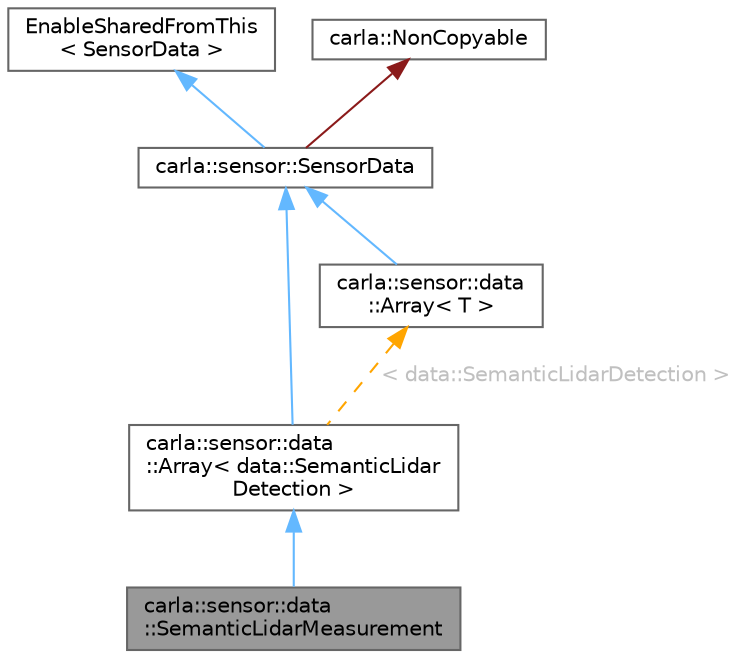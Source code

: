 digraph "carla::sensor::data::SemanticLidarMeasurement"
{
 // INTERACTIVE_SVG=YES
 // LATEX_PDF_SIZE
  bgcolor="transparent";
  edge [fontname=Helvetica,fontsize=10,labelfontname=Helvetica,labelfontsize=10];
  node [fontname=Helvetica,fontsize=10,shape=box,height=0.2,width=0.4];
  Node1 [id="Node000001",label="carla::sensor::data\l::SemanticLidarMeasurement",height=0.2,width=0.4,color="gray40", fillcolor="grey60", style="filled", fontcolor="black",tooltip="Measurement produced by a Lidar."];
  Node2 -> Node1 [id="edge1_Node000001_Node000002",dir="back",color="steelblue1",style="solid",tooltip=" "];
  Node2 [id="Node000002",label="carla::sensor::data\l::Array\< data::SemanticLidar\lDetection \>",height=0.2,width=0.4,color="gray40", fillcolor="white", style="filled",URL="$d2/dcc/classcarla_1_1sensor_1_1data_1_1Array.html",tooltip=" "];
  Node3 -> Node2 [id="edge2_Node000002_Node000003",dir="back",color="steelblue1",style="solid",tooltip=" "];
  Node3 [id="Node000003",label="carla::sensor::SensorData",height=0.2,width=0.4,color="gray40", fillcolor="white", style="filled",URL="$df/d8c/classcarla_1_1sensor_1_1SensorData.html",tooltip="Base class for all the objects containing data generated by a sensor."];
  Node4 -> Node3 [id="edge3_Node000003_Node000004",dir="back",color="steelblue1",style="solid",tooltip=" "];
  Node4 [id="Node000004",label="EnableSharedFromThis\l\< SensorData \>",height=0.2,width=0.4,color="gray40", fillcolor="white", style="filled",URL="$da/d05/classEnableSharedFromThis.html",tooltip=" "];
  Node5 -> Node3 [id="edge4_Node000003_Node000005",dir="back",color="firebrick4",style="solid",tooltip=" "];
  Node5 [id="Node000005",label="carla::NonCopyable",height=0.2,width=0.4,color="gray40", fillcolor="white", style="filled",URL="$d4/d8b/classcarla_1_1NonCopyable.html",tooltip="Inherit (privately) to suppress copy/move construction and assignment."];
  Node6 -> Node2 [id="edge5_Node000002_Node000006",dir="back",color="orange",style="dashed",tooltip=" ",label=" \< data::SemanticLidarDetection \>",fontcolor="grey" ];
  Node6 [id="Node000006",label="carla::sensor::data\l::Array\< T \>",height=0.2,width=0.4,color="gray40", fillcolor="white", style="filled",URL="$d2/dcc/classcarla_1_1sensor_1_1data_1_1Array.html",tooltip="Base class for all the sensor data consisting of an array of items."];
  Node3 -> Node6 [id="edge6_Node000006_Node000003",dir="back",color="steelblue1",style="solid",tooltip=" "];
}
